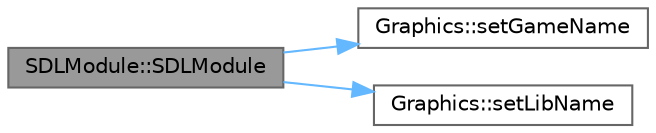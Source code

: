 digraph "SDLModule::SDLModule"
{
 // LATEX_PDF_SIZE
  bgcolor="transparent";
  edge [fontname=Helvetica,fontsize=10,labelfontname=Helvetica,labelfontsize=10];
  node [fontname=Helvetica,fontsize=10,shape=box,height=0.2,width=0.4];
  rankdir="LR";
  Node1 [label="SDLModule::SDLModule",height=0.2,width=0.4,color="gray40", fillcolor="grey60", style="filled", fontcolor="black",tooltip=" "];
  Node1 -> Node2 [color="steelblue1",style="solid"];
  Node2 [label="Graphics::setGameName",height=0.2,width=0.4,color="grey40", fillcolor="white", style="filled",URL="$classGraphics.html#ae1a6c5ce7d367a908936e5cfc3eb7b59",tooltip=" "];
  Node1 -> Node3 [color="steelblue1",style="solid"];
  Node3 [label="Graphics::setLibName",height=0.2,width=0.4,color="grey40", fillcolor="white", style="filled",URL="$classGraphics.html#a5c1ceb143ec8a89293afd1561ee1c9c3",tooltip=" "];
}
